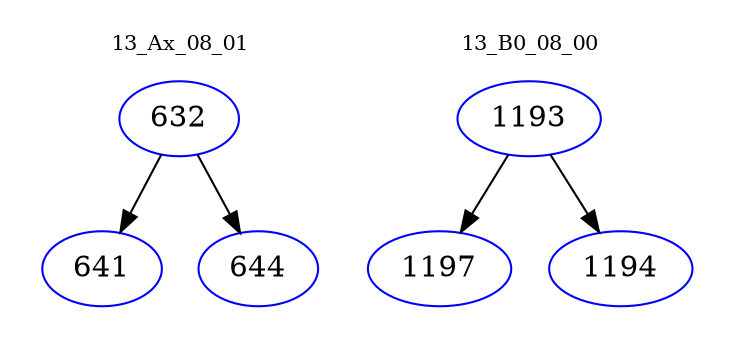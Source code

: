 digraph{
subgraph cluster_0 {
color = white
label = "13_Ax_08_01";
fontsize=10;
T0_632 [label="632", color="blue"]
T0_632 -> T0_641 [color="black"]
T0_641 [label="641", color="blue"]
T0_632 -> T0_644 [color="black"]
T0_644 [label="644", color="blue"]
}
subgraph cluster_1 {
color = white
label = "13_B0_08_00";
fontsize=10;
T1_1193 [label="1193", color="blue"]
T1_1193 -> T1_1197 [color="black"]
T1_1197 [label="1197", color="blue"]
T1_1193 -> T1_1194 [color="black"]
T1_1194 [label="1194", color="blue"]
}
}
